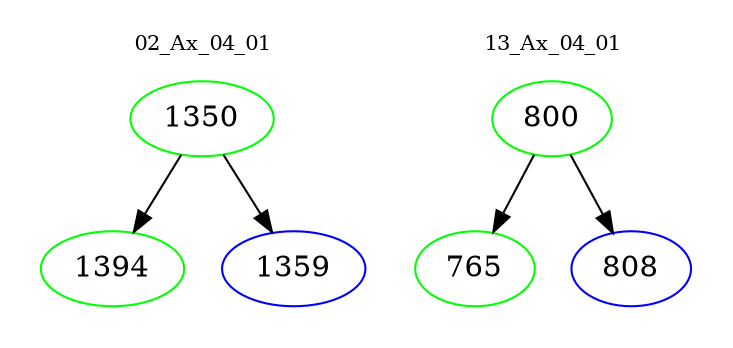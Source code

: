 digraph{
subgraph cluster_0 {
color = white
label = "02_Ax_04_01";
fontsize=10;
T0_1350 [label="1350", color="green"]
T0_1350 -> T0_1394 [color="black"]
T0_1394 [label="1394", color="green"]
T0_1350 -> T0_1359 [color="black"]
T0_1359 [label="1359", color="blue"]
}
subgraph cluster_1 {
color = white
label = "13_Ax_04_01";
fontsize=10;
T1_800 [label="800", color="green"]
T1_800 -> T1_765 [color="black"]
T1_765 [label="765", color="green"]
T1_800 -> T1_808 [color="black"]
T1_808 [label="808", color="blue"]
}
}
